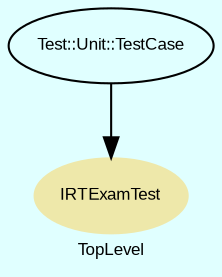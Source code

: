 digraph TopLevel {
    label = "TopLevel"
    compound = true
    fontname = Arial
    fontsize = 8
    bgcolor = lightcyan1
    node [
        color = black,
        fontname = Arial,
        fontsize = 8
    ]

    IRTExamTest [
        fontcolor = black,
        shape = ellipse,
        URL = "classes/IRTExamTest.html",
        color = palegoldenrod,
        style = filled,
        label = "IRTExamTest"
    ]

    Test__Unit__TestCase [
        URL = "classes/Test/Unit/TestCase.html",
        label = "Test::Unit::TestCase"
    ]

    Test__Unit__TestCase -> IRTExamTest [

    ]

}

